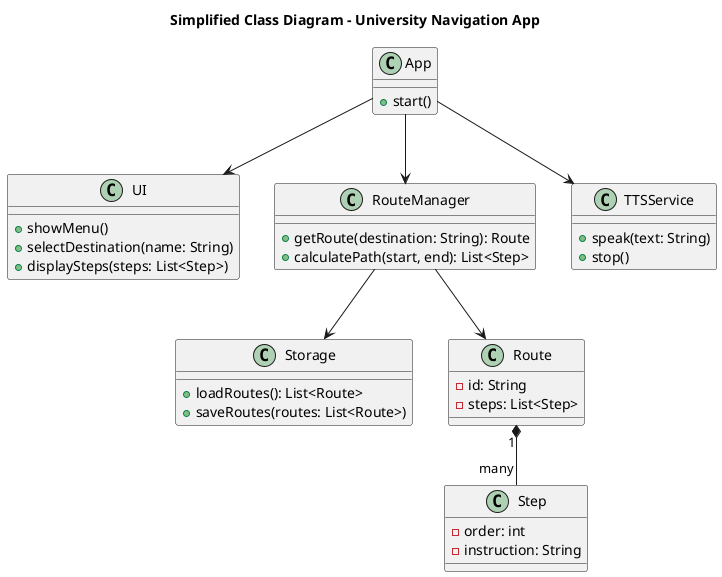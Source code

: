 @startuml
title Simplified Class Diagram - University Navigation App

class App {
  + start()
}

class UI {
  + showMenu()
  + selectDestination(name: String)
  + displaySteps(steps: List<Step>)
}

class RouteManager {
  + getRoute(destination: String): Route
  + calculatePath(start, end): List<Step>
}

class TTSService {
  + speak(text: String)
  + stop()
}

class Storage {
  + loadRoutes(): List<Route>
  + saveRoutes(routes: List<Route>)
}

class Route {
  - id: String
  - steps: List<Step>
}

class Step {
  - order: int
  - instruction: String
}

' Relationships
App --> UI
App --> RouteManager
App --> TTSService

RouteManager --> Storage
RouteManager --> Route
Route "1" *-- "many" Step

@enduml
